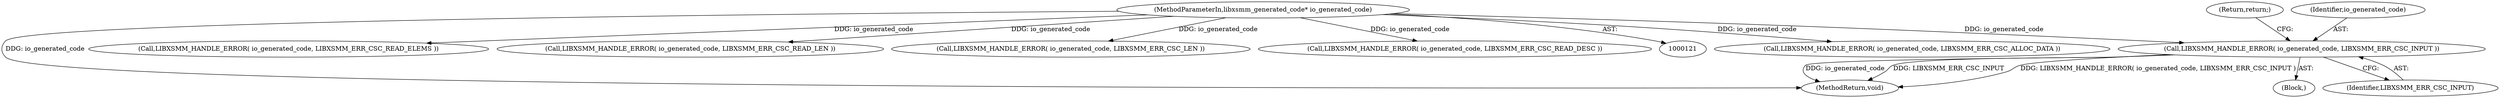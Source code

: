 digraph "0_libxsmm_151481489192e6d1997f8bde52c5c425ea41741d_1@pointer" {
"1000159" [label="(Call,LIBXSMM_HANDLE_ERROR( io_generated_code, LIBXSMM_ERR_CSC_INPUT ))"];
"1000122" [label="(MethodParameterIn,libxsmm_generated_code* io_generated_code)"];
"1000122" [label="(MethodParameterIn,libxsmm_generated_code* io_generated_code)"];
"1000323" [label="(Call,LIBXSMM_HANDLE_ERROR( io_generated_code, LIBXSMM_ERR_CSC_ALLOC_DATA ))"];
"1000562" [label="(MethodReturn,void)"];
"1000456" [label="(Call,LIBXSMM_HANDLE_ERROR( io_generated_code, LIBXSMM_ERR_CSC_READ_ELEMS ))"];
"1000158" [label="(Block,)"];
"1000161" [label="(Identifier,LIBXSMM_ERR_CSC_INPUT)"];
"1000162" [label="(Return,return;)"];
"1000202" [label="(Call,LIBXSMM_HANDLE_ERROR( io_generated_code, LIBXSMM_ERR_CSC_READ_LEN ))"];
"1000522" [label="(Call,LIBXSMM_HANDLE_ERROR( io_generated_code, LIBXSMM_ERR_CSC_LEN ))"];
"1000160" [label="(Identifier,io_generated_code)"];
"1000398" [label="(Call,LIBXSMM_HANDLE_ERROR( io_generated_code, LIBXSMM_ERR_CSC_READ_DESC ))"];
"1000159" [label="(Call,LIBXSMM_HANDLE_ERROR( io_generated_code, LIBXSMM_ERR_CSC_INPUT ))"];
"1000159" -> "1000158"  [label="AST: "];
"1000159" -> "1000161"  [label="CFG: "];
"1000160" -> "1000159"  [label="AST: "];
"1000161" -> "1000159"  [label="AST: "];
"1000162" -> "1000159"  [label="CFG: "];
"1000159" -> "1000562"  [label="DDG: LIBXSMM_HANDLE_ERROR( io_generated_code, LIBXSMM_ERR_CSC_INPUT )"];
"1000159" -> "1000562"  [label="DDG: io_generated_code"];
"1000159" -> "1000562"  [label="DDG: LIBXSMM_ERR_CSC_INPUT"];
"1000122" -> "1000159"  [label="DDG: io_generated_code"];
"1000122" -> "1000121"  [label="AST: "];
"1000122" -> "1000562"  [label="DDG: io_generated_code"];
"1000122" -> "1000202"  [label="DDG: io_generated_code"];
"1000122" -> "1000323"  [label="DDG: io_generated_code"];
"1000122" -> "1000398"  [label="DDG: io_generated_code"];
"1000122" -> "1000456"  [label="DDG: io_generated_code"];
"1000122" -> "1000522"  [label="DDG: io_generated_code"];
}
